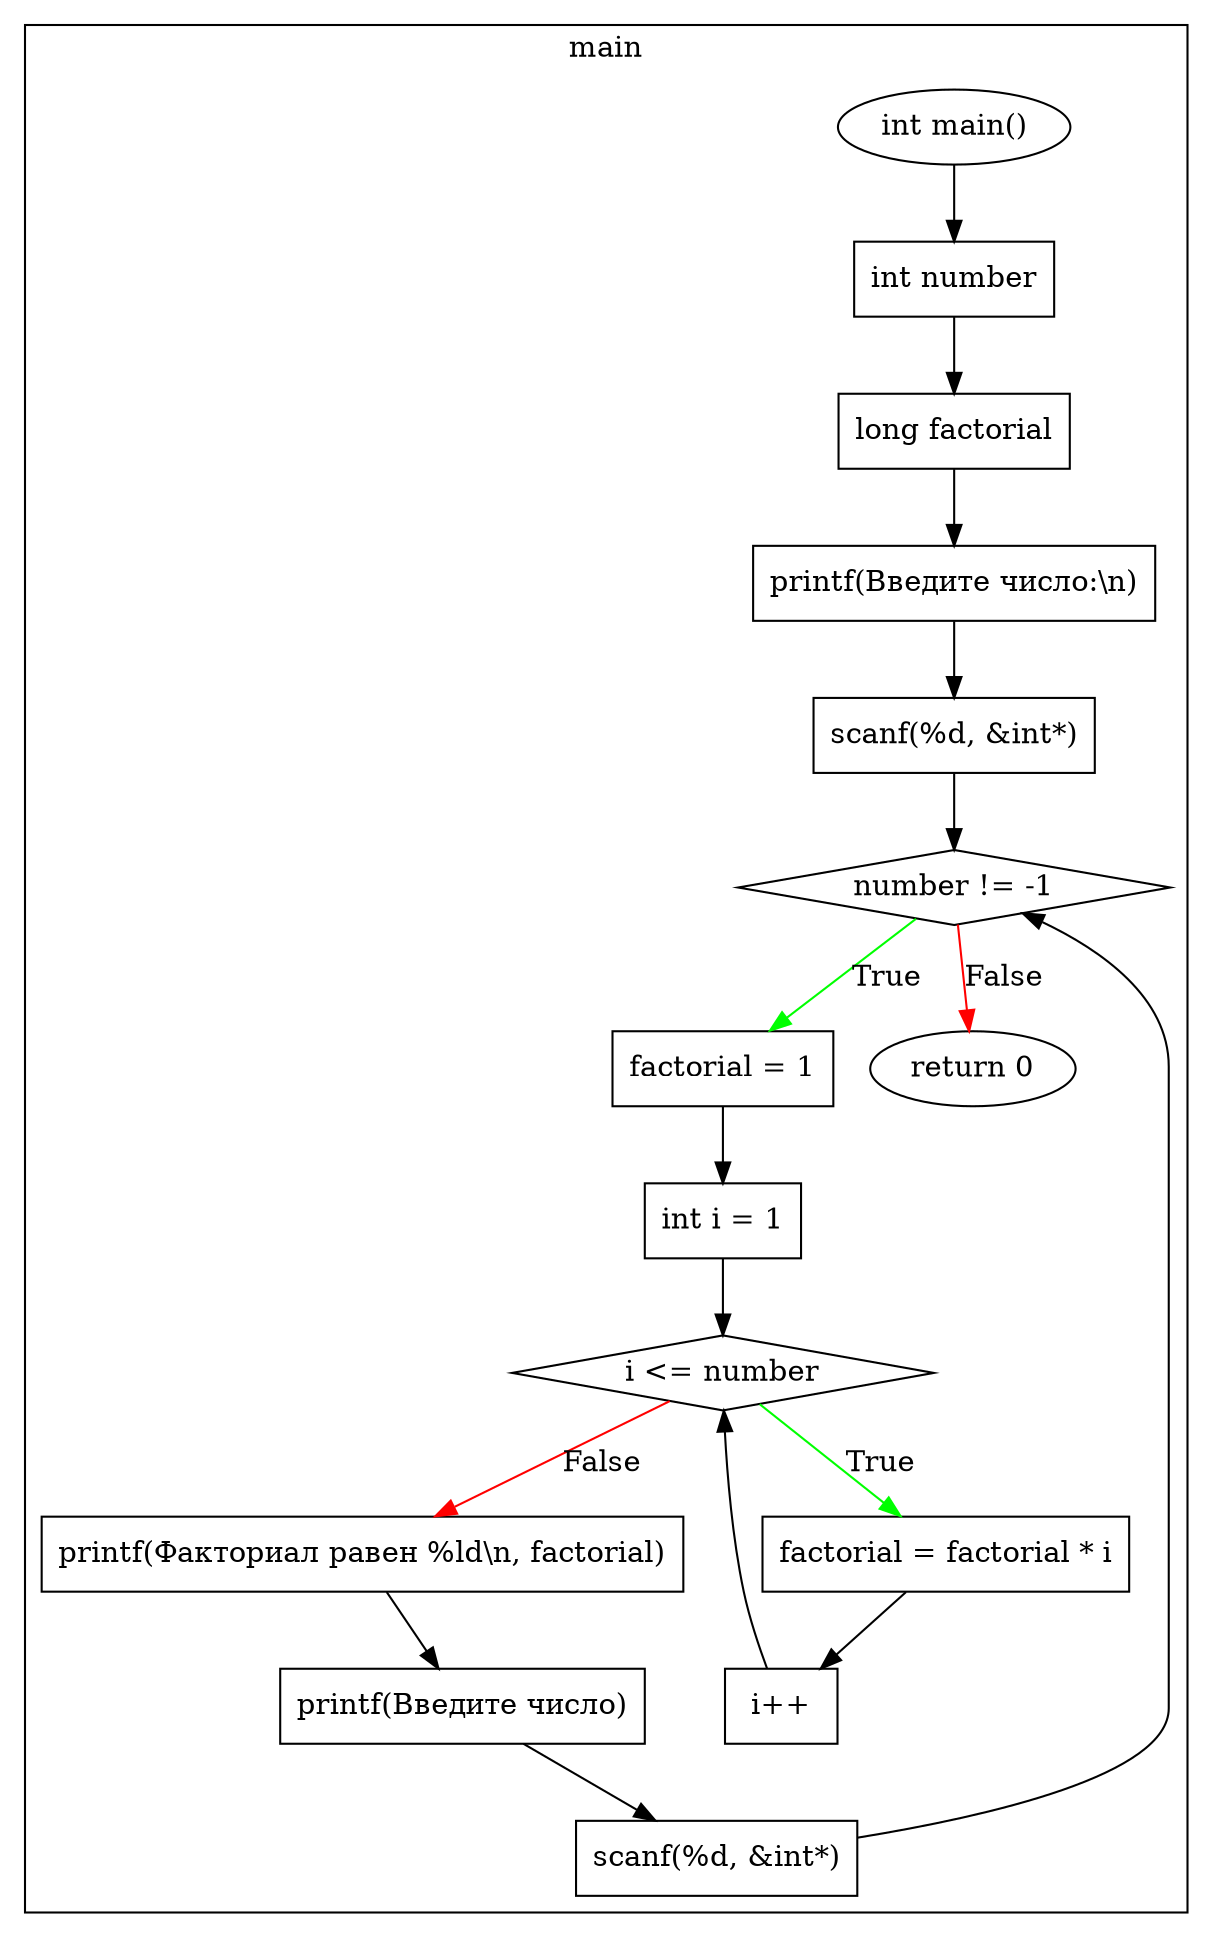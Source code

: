 digraph all_functions {
subgraph cluster_main {
   label="main";
   main_0 [label="int main()", shape=oval];
   main_0 -> main_1;
   main_1 [label="int number", shape=box];
   main_1 -> main_2;
   main_2 [label="long factorial", shape=box];
   main_2 -> main_3;
   main_3 [label="printf(Введите число:\\n)", shape=box];
   main_3 -> main_4;
   main_4 [label="scanf(%d, &int*)", shape=box];
   main_4 -> main_5;
   main_5 [label="number != -1", shape=diamond];
   main_5 -> main_6 [color="green", label="True"];
   main_5 -> main_14 [color="red", label="False"];
   main_6 [label="factorial = 1", shape=box];
   main_6 -> main_7;
   main_7 [label="int i = 1", shape=box];
   main_7 -> main_8;
   main_8 [label="i <= number", shape=diamond];
   main_8 -> main_9 [color="green", label="True"];
   main_8 -> main_11 [color="red", label="False"];
   main_9 [label="factorial = factorial * i", shape=box];
   main_9 -> main_10;
   main_10 [label="i++", shape=box];
   main_10 -> main_8;
   main_11 [label="printf(Факториал равен %ld\\n, factorial)", shape=box];
   main_11 -> main_12;
   main_12 [label="printf(Введите число)", shape=box];
   main_12 -> main_13;
   main_13 [label="scanf(%d, &int*)", shape=box];
   main_13 -> main_5;
   main_14 [label="return 0", shape=oval];
}

}

